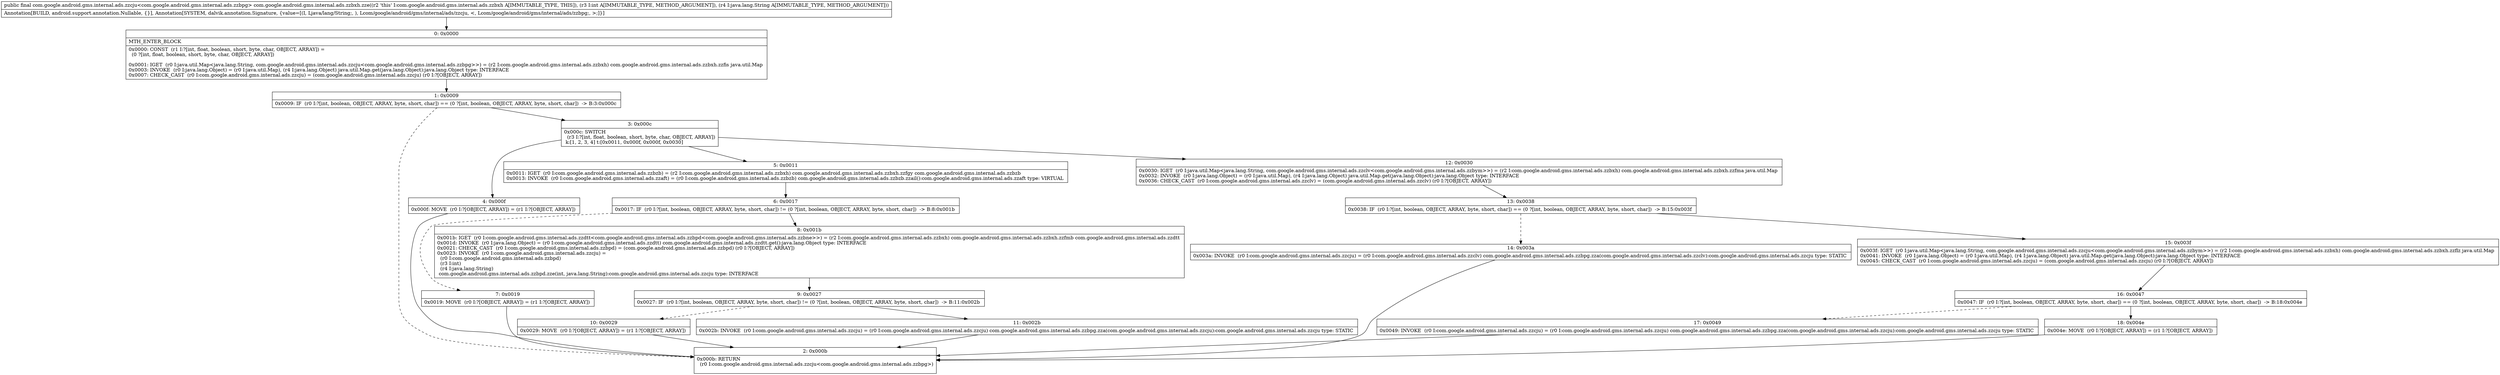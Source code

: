 digraph "CFG forcom.google.android.gms.internal.ads.zzbxh.zze(ILjava\/lang\/String;)Lcom\/google\/android\/gms\/internal\/ads\/zzcju;" {
Node_0 [shape=record,label="{0\:\ 0x0000|MTH_ENTER_BLOCK\l|0x0000: CONST  (r1 I:?[int, float, boolean, short, byte, char, OBJECT, ARRAY]) = \l  (0 ?[int, float, boolean, short, byte, char, OBJECT, ARRAY])\l \l0x0001: IGET  (r0 I:java.util.Map\<java.lang.String, com.google.android.gms.internal.ads.zzcju\<com.google.android.gms.internal.ads.zzbpg\>\>) = (r2 I:com.google.android.gms.internal.ads.zzbxh) com.google.android.gms.internal.ads.zzbxh.zzfis java.util.Map \l0x0003: INVOKE  (r0 I:java.lang.Object) = (r0 I:java.util.Map), (r4 I:java.lang.Object) java.util.Map.get(java.lang.Object):java.lang.Object type: INTERFACE \l0x0007: CHECK_CAST  (r0 I:com.google.android.gms.internal.ads.zzcju) = (com.google.android.gms.internal.ads.zzcju) (r0 I:?[OBJECT, ARRAY]) \l}"];
Node_1 [shape=record,label="{1\:\ 0x0009|0x0009: IF  (r0 I:?[int, boolean, OBJECT, ARRAY, byte, short, char]) == (0 ?[int, boolean, OBJECT, ARRAY, byte, short, char])  \-\> B:3:0x000c \l}"];
Node_2 [shape=record,label="{2\:\ 0x000b|0x000b: RETURN  \l  (r0 I:com.google.android.gms.internal.ads.zzcju\<com.google.android.gms.internal.ads.zzbpg\>)\l \l}"];
Node_3 [shape=record,label="{3\:\ 0x000c|0x000c: SWITCH  \l  (r3 I:?[int, float, boolean, short, byte, char, OBJECT, ARRAY])\l k:[1, 2, 3, 4] t:[0x0011, 0x000f, 0x000f, 0x0030] \l}"];
Node_4 [shape=record,label="{4\:\ 0x000f|0x000f: MOVE  (r0 I:?[OBJECT, ARRAY]) = (r1 I:?[OBJECT, ARRAY]) \l}"];
Node_5 [shape=record,label="{5\:\ 0x0011|0x0011: IGET  (r0 I:com.google.android.gms.internal.ads.zzbzb) = (r2 I:com.google.android.gms.internal.ads.zzbxh) com.google.android.gms.internal.ads.zzbxh.zzfgy com.google.android.gms.internal.ads.zzbzb \l0x0013: INVOKE  (r0 I:com.google.android.gms.internal.ads.zzaft) = (r0 I:com.google.android.gms.internal.ads.zzbzb) com.google.android.gms.internal.ads.zzbzb.zzail():com.google.android.gms.internal.ads.zzaft type: VIRTUAL \l}"];
Node_6 [shape=record,label="{6\:\ 0x0017|0x0017: IF  (r0 I:?[int, boolean, OBJECT, ARRAY, byte, short, char]) != (0 ?[int, boolean, OBJECT, ARRAY, byte, short, char])  \-\> B:8:0x001b \l}"];
Node_7 [shape=record,label="{7\:\ 0x0019|0x0019: MOVE  (r0 I:?[OBJECT, ARRAY]) = (r1 I:?[OBJECT, ARRAY]) \l}"];
Node_8 [shape=record,label="{8\:\ 0x001b|0x001b: IGET  (r0 I:com.google.android.gms.internal.ads.zzdtt\<com.google.android.gms.internal.ads.zzbpd\<com.google.android.gms.internal.ads.zzbne\>\>) = (r2 I:com.google.android.gms.internal.ads.zzbxh) com.google.android.gms.internal.ads.zzbxh.zzfmb com.google.android.gms.internal.ads.zzdtt \l0x001d: INVOKE  (r0 I:java.lang.Object) = (r0 I:com.google.android.gms.internal.ads.zzdtt) com.google.android.gms.internal.ads.zzdtt.get():java.lang.Object type: INTERFACE \l0x0021: CHECK_CAST  (r0 I:com.google.android.gms.internal.ads.zzbpd) = (com.google.android.gms.internal.ads.zzbpd) (r0 I:?[OBJECT, ARRAY]) \l0x0023: INVOKE  (r0 I:com.google.android.gms.internal.ads.zzcju) = \l  (r0 I:com.google.android.gms.internal.ads.zzbpd)\l  (r3 I:int)\l  (r4 I:java.lang.String)\l com.google.android.gms.internal.ads.zzbpd.zze(int, java.lang.String):com.google.android.gms.internal.ads.zzcju type: INTERFACE \l}"];
Node_9 [shape=record,label="{9\:\ 0x0027|0x0027: IF  (r0 I:?[int, boolean, OBJECT, ARRAY, byte, short, char]) != (0 ?[int, boolean, OBJECT, ARRAY, byte, short, char])  \-\> B:11:0x002b \l}"];
Node_10 [shape=record,label="{10\:\ 0x0029|0x0029: MOVE  (r0 I:?[OBJECT, ARRAY]) = (r1 I:?[OBJECT, ARRAY]) \l}"];
Node_11 [shape=record,label="{11\:\ 0x002b|0x002b: INVOKE  (r0 I:com.google.android.gms.internal.ads.zzcju) = (r0 I:com.google.android.gms.internal.ads.zzcju) com.google.android.gms.internal.ads.zzbpg.zza(com.google.android.gms.internal.ads.zzcju):com.google.android.gms.internal.ads.zzcju type: STATIC \l}"];
Node_12 [shape=record,label="{12\:\ 0x0030|0x0030: IGET  (r0 I:java.util.Map\<java.lang.String, com.google.android.gms.internal.ads.zzclv\<com.google.android.gms.internal.ads.zzbym\>\>) = (r2 I:com.google.android.gms.internal.ads.zzbxh) com.google.android.gms.internal.ads.zzbxh.zzfma java.util.Map \l0x0032: INVOKE  (r0 I:java.lang.Object) = (r0 I:java.util.Map), (r4 I:java.lang.Object) java.util.Map.get(java.lang.Object):java.lang.Object type: INTERFACE \l0x0036: CHECK_CAST  (r0 I:com.google.android.gms.internal.ads.zzclv) = (com.google.android.gms.internal.ads.zzclv) (r0 I:?[OBJECT, ARRAY]) \l}"];
Node_13 [shape=record,label="{13\:\ 0x0038|0x0038: IF  (r0 I:?[int, boolean, OBJECT, ARRAY, byte, short, char]) == (0 ?[int, boolean, OBJECT, ARRAY, byte, short, char])  \-\> B:15:0x003f \l}"];
Node_14 [shape=record,label="{14\:\ 0x003a|0x003a: INVOKE  (r0 I:com.google.android.gms.internal.ads.zzcju) = (r0 I:com.google.android.gms.internal.ads.zzclv) com.google.android.gms.internal.ads.zzbpg.zza(com.google.android.gms.internal.ads.zzclv):com.google.android.gms.internal.ads.zzcju type: STATIC \l}"];
Node_15 [shape=record,label="{15\:\ 0x003f|0x003f: IGET  (r0 I:java.util.Map\<java.lang.String, com.google.android.gms.internal.ads.zzcju\<com.google.android.gms.internal.ads.zzbym\>\>) = (r2 I:com.google.android.gms.internal.ads.zzbxh) com.google.android.gms.internal.ads.zzbxh.zzflz java.util.Map \l0x0041: INVOKE  (r0 I:java.lang.Object) = (r0 I:java.util.Map), (r4 I:java.lang.Object) java.util.Map.get(java.lang.Object):java.lang.Object type: INTERFACE \l0x0045: CHECK_CAST  (r0 I:com.google.android.gms.internal.ads.zzcju) = (com.google.android.gms.internal.ads.zzcju) (r0 I:?[OBJECT, ARRAY]) \l}"];
Node_16 [shape=record,label="{16\:\ 0x0047|0x0047: IF  (r0 I:?[int, boolean, OBJECT, ARRAY, byte, short, char]) == (0 ?[int, boolean, OBJECT, ARRAY, byte, short, char])  \-\> B:18:0x004e \l}"];
Node_17 [shape=record,label="{17\:\ 0x0049|0x0049: INVOKE  (r0 I:com.google.android.gms.internal.ads.zzcju) = (r0 I:com.google.android.gms.internal.ads.zzcju) com.google.android.gms.internal.ads.zzbpg.zza(com.google.android.gms.internal.ads.zzcju):com.google.android.gms.internal.ads.zzcju type: STATIC \l}"];
Node_18 [shape=record,label="{18\:\ 0x004e|0x004e: MOVE  (r0 I:?[OBJECT, ARRAY]) = (r1 I:?[OBJECT, ARRAY]) \l}"];
MethodNode[shape=record,label="{public final com.google.android.gms.internal.ads.zzcju\<com.google.android.gms.internal.ads.zzbpg\> com.google.android.gms.internal.ads.zzbxh.zze((r2 'this' I:com.google.android.gms.internal.ads.zzbxh A[IMMUTABLE_TYPE, THIS]), (r3 I:int A[IMMUTABLE_TYPE, METHOD_ARGUMENT]), (r4 I:java.lang.String A[IMMUTABLE_TYPE, METHOD_ARGUMENT]))  | Annotation[BUILD, android.support.annotation.Nullable, \{\}], Annotation[SYSTEM, dalvik.annotation.Signature, \{value=[(I, Ljava\/lang\/String;, ), Lcom\/google\/android\/gms\/internal\/ads\/zzcju, \<, Lcom\/google\/android\/gms\/internal\/ads\/zzbpg;, \>;]\}]\l}"];
MethodNode -> Node_0;
Node_0 -> Node_1;
Node_1 -> Node_2[style=dashed];
Node_1 -> Node_3;
Node_3 -> Node_4;
Node_3 -> Node_5;
Node_3 -> Node_12;
Node_4 -> Node_2;
Node_5 -> Node_6;
Node_6 -> Node_7[style=dashed];
Node_6 -> Node_8;
Node_7 -> Node_2;
Node_8 -> Node_9;
Node_9 -> Node_10[style=dashed];
Node_9 -> Node_11;
Node_10 -> Node_2;
Node_11 -> Node_2;
Node_12 -> Node_13;
Node_13 -> Node_14[style=dashed];
Node_13 -> Node_15;
Node_14 -> Node_2;
Node_15 -> Node_16;
Node_16 -> Node_17[style=dashed];
Node_16 -> Node_18;
Node_17 -> Node_2;
Node_18 -> Node_2;
}

